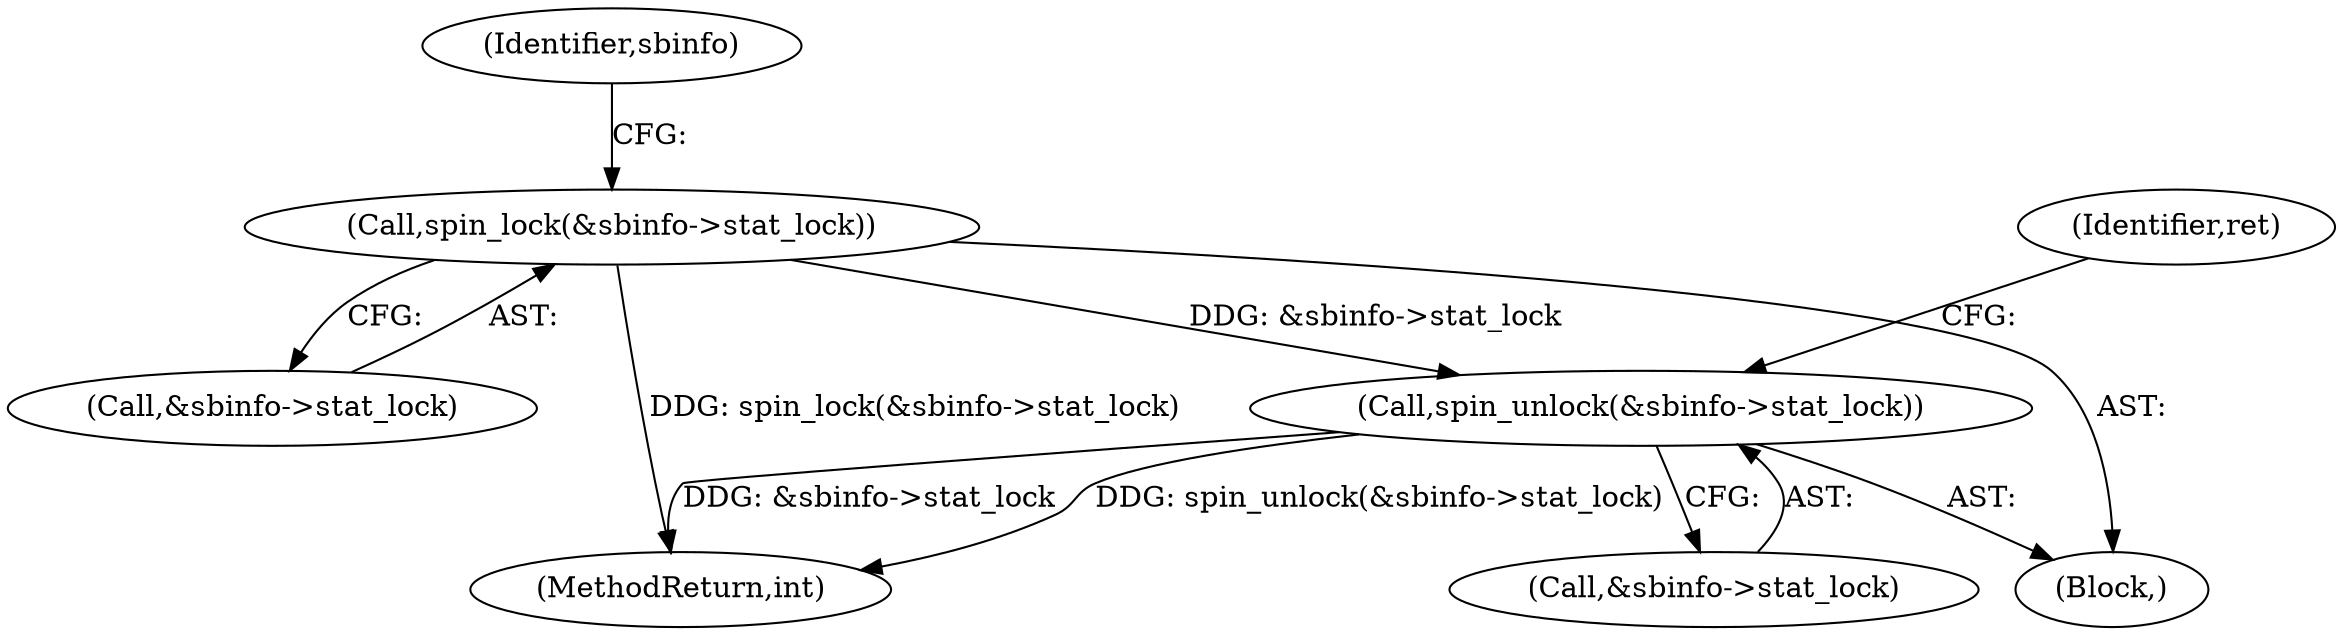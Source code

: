 digraph "1_linux_90481622d75715bfcb68501280a917dbfe516029@pointer" {
"1000148" [label="(Call,spin_unlock(&sbinfo->stat_lock))"];
"1000125" [label="(Call,spin_lock(&sbinfo->stat_lock))"];
"1000125" [label="(Call,spin_lock(&sbinfo->stat_lock))"];
"1000124" [label="(Block,)"];
"1000149" [label="(Call,&sbinfo->stat_lock)"];
"1000154" [label="(Identifier,ret)"];
"1000148" [label="(Call,spin_unlock(&sbinfo->stat_lock))"];
"1000155" [label="(MethodReturn,int)"];
"1000134" [label="(Identifier,sbinfo)"];
"1000126" [label="(Call,&sbinfo->stat_lock)"];
"1000148" -> "1000124"  [label="AST: "];
"1000148" -> "1000149"  [label="CFG: "];
"1000149" -> "1000148"  [label="AST: "];
"1000154" -> "1000148"  [label="CFG: "];
"1000148" -> "1000155"  [label="DDG: &sbinfo->stat_lock"];
"1000148" -> "1000155"  [label="DDG: spin_unlock(&sbinfo->stat_lock)"];
"1000125" -> "1000148"  [label="DDG: &sbinfo->stat_lock"];
"1000125" -> "1000124"  [label="AST: "];
"1000125" -> "1000126"  [label="CFG: "];
"1000126" -> "1000125"  [label="AST: "];
"1000134" -> "1000125"  [label="CFG: "];
"1000125" -> "1000155"  [label="DDG: spin_lock(&sbinfo->stat_lock)"];
}
